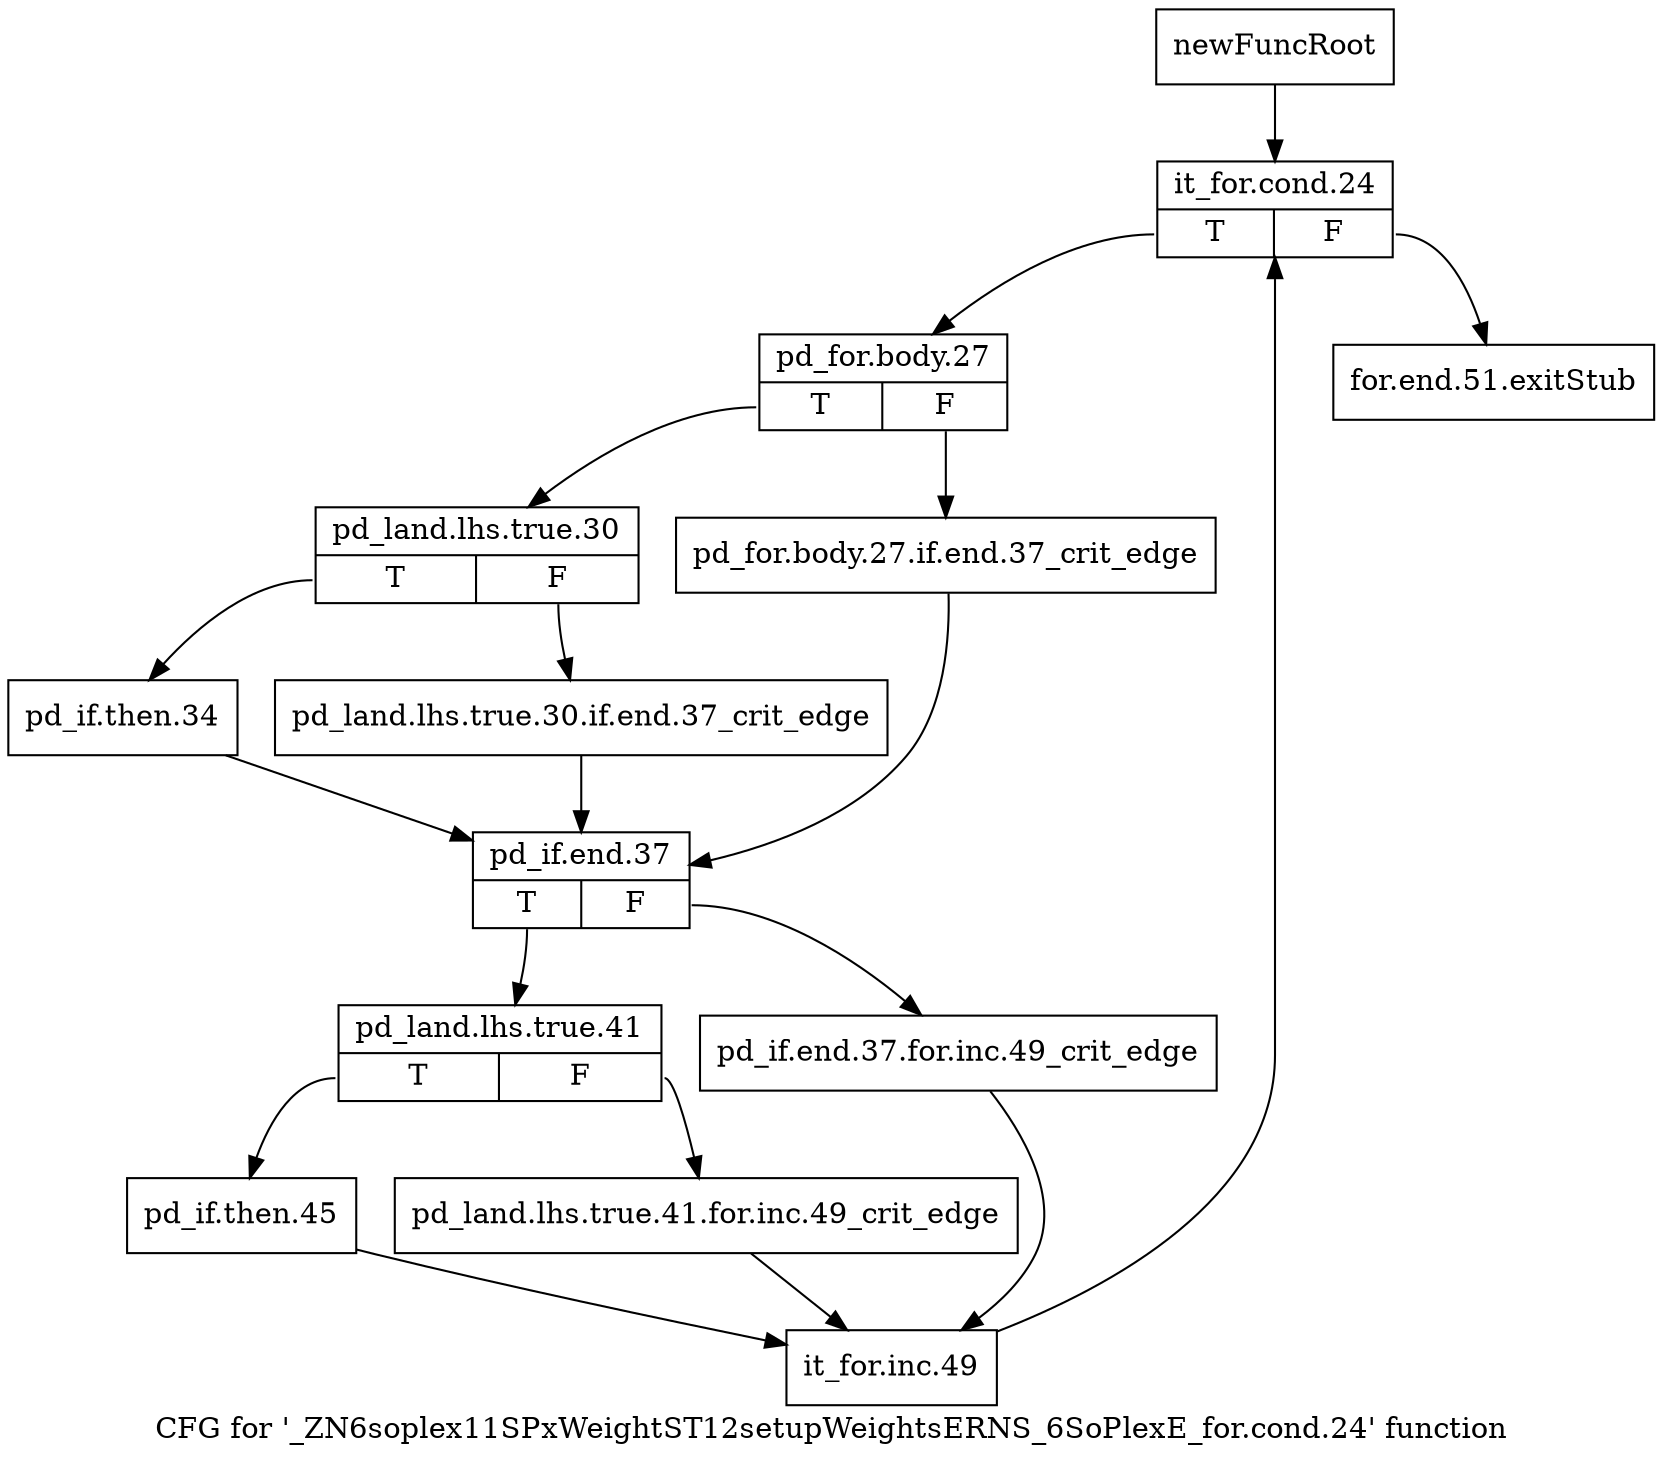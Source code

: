 digraph "CFG for '_ZN6soplex11SPxWeightST12setupWeightsERNS_6SoPlexE_for.cond.24' function" {
	label="CFG for '_ZN6soplex11SPxWeightST12setupWeightsERNS_6SoPlexE_for.cond.24' function";

	Node0x2b30c90 [shape=record,label="{newFuncRoot}"];
	Node0x2b30c90 -> Node0x2b30d30;
	Node0x2b30ce0 [shape=record,label="{for.end.51.exitStub}"];
	Node0x2b30d30 [shape=record,label="{it_for.cond.24|{<s0>T|<s1>F}}"];
	Node0x2b30d30:s0 -> Node0x2b30d80;
	Node0x2b30d30:s1 -> Node0x2b30ce0;
	Node0x2b30d80 [shape=record,label="{pd_for.body.27|{<s0>T|<s1>F}}"];
	Node0x2b30d80:s0 -> Node0x2b30e20;
	Node0x2b30d80:s1 -> Node0x2b30dd0;
	Node0x2b30dd0 [shape=record,label="{pd_for.body.27.if.end.37_crit_edge}"];
	Node0x2b30dd0 -> Node0x2b30f10;
	Node0x2b30e20 [shape=record,label="{pd_land.lhs.true.30|{<s0>T|<s1>F}}"];
	Node0x2b30e20:s0 -> Node0x2b30ec0;
	Node0x2b30e20:s1 -> Node0x2b30e70;
	Node0x2b30e70 [shape=record,label="{pd_land.lhs.true.30.if.end.37_crit_edge}"];
	Node0x2b30e70 -> Node0x2b30f10;
	Node0x2b30ec0 [shape=record,label="{pd_if.then.34}"];
	Node0x2b30ec0 -> Node0x2b30f10;
	Node0x2b30f10 [shape=record,label="{pd_if.end.37|{<s0>T|<s1>F}}"];
	Node0x2b30f10:s0 -> Node0x2b30fb0;
	Node0x2b30f10:s1 -> Node0x2b30f60;
	Node0x2b30f60 [shape=record,label="{pd_if.end.37.for.inc.49_crit_edge}"];
	Node0x2b30f60 -> Node0x2b310a0;
	Node0x2b30fb0 [shape=record,label="{pd_land.lhs.true.41|{<s0>T|<s1>F}}"];
	Node0x2b30fb0:s0 -> Node0x2b31050;
	Node0x2b30fb0:s1 -> Node0x2b31000;
	Node0x2b31000 [shape=record,label="{pd_land.lhs.true.41.for.inc.49_crit_edge}"];
	Node0x2b31000 -> Node0x2b310a0;
	Node0x2b31050 [shape=record,label="{pd_if.then.45}"];
	Node0x2b31050 -> Node0x2b310a0;
	Node0x2b310a0 [shape=record,label="{it_for.inc.49}"];
	Node0x2b310a0 -> Node0x2b30d30;
}

